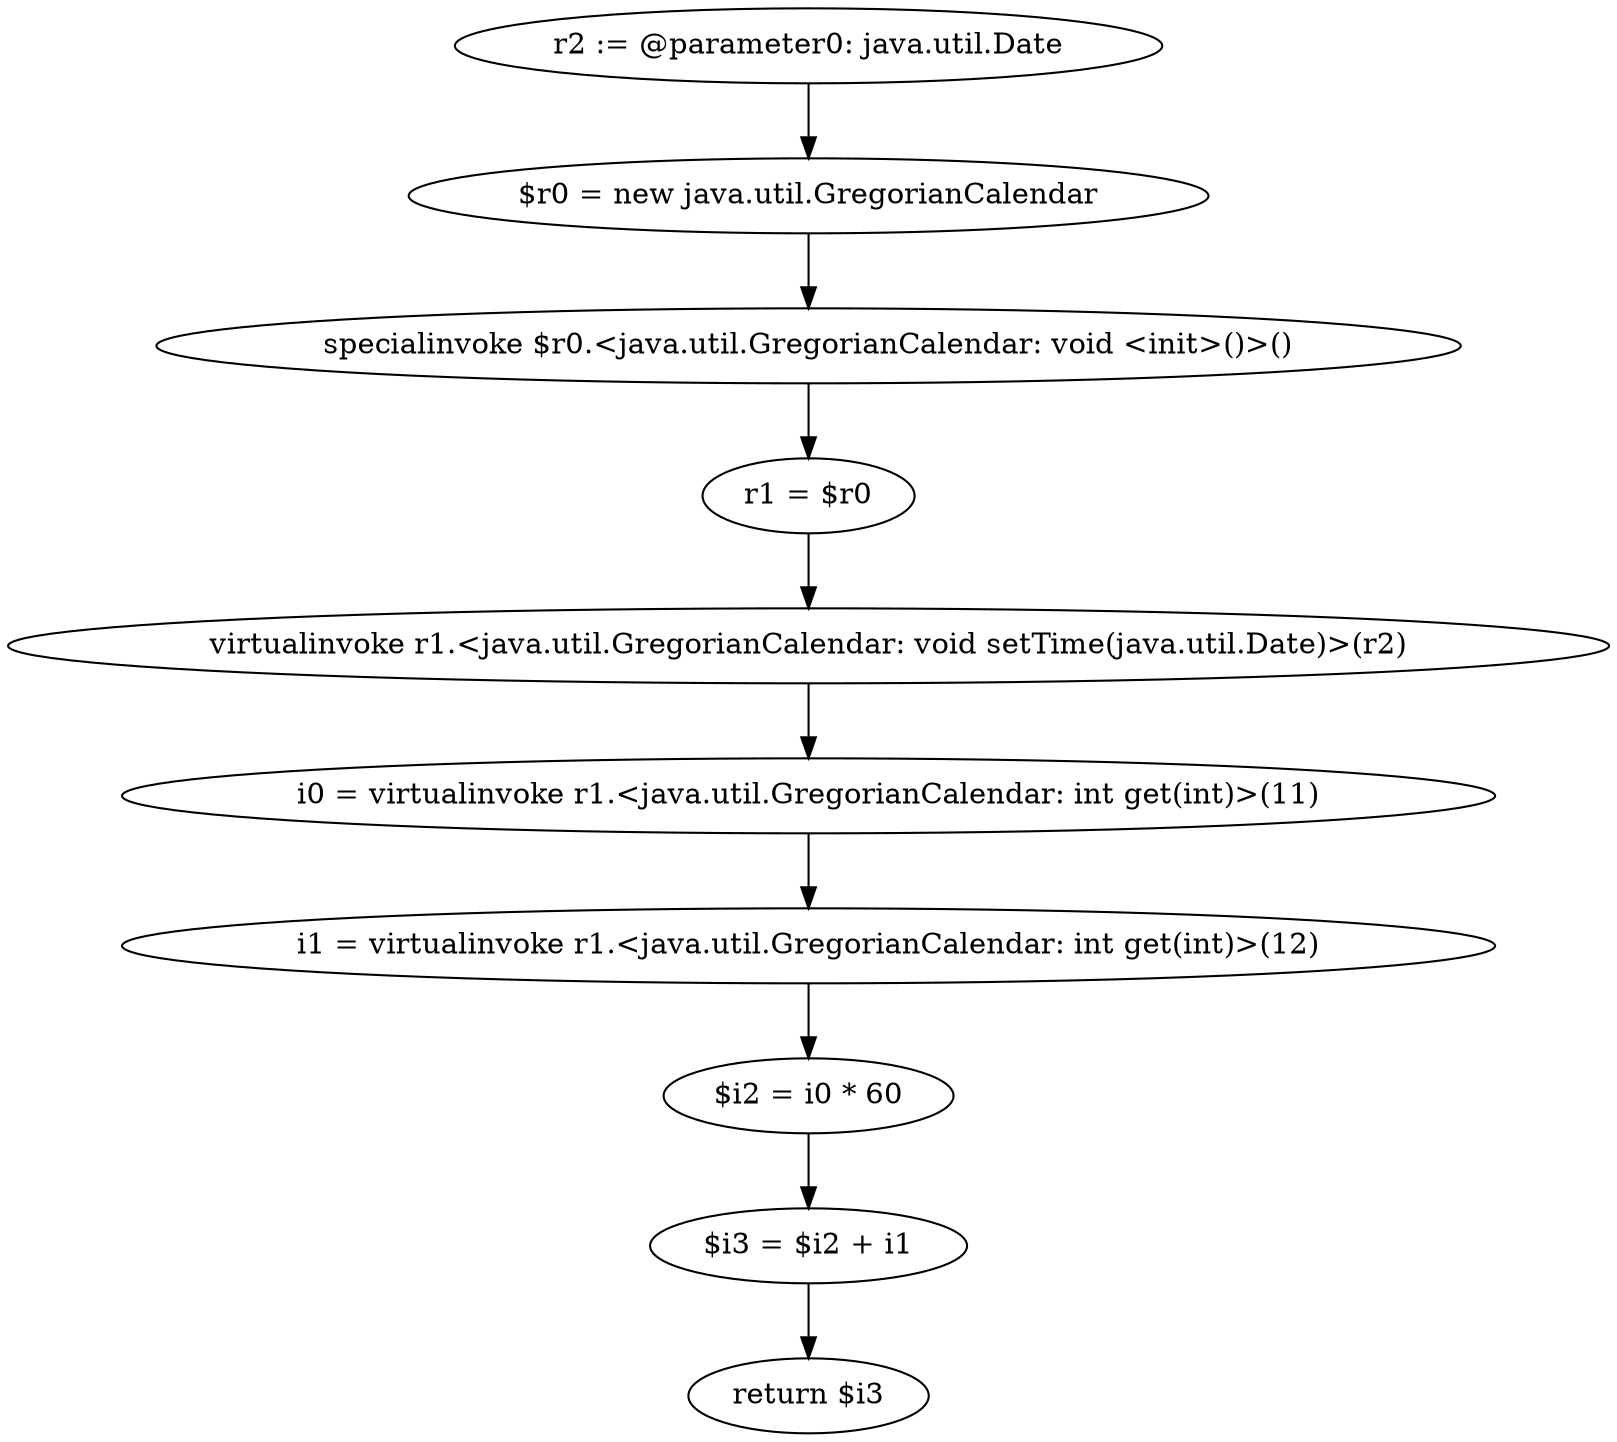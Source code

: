 digraph "unitGraph" {
    "r2 := @parameter0: java.util.Date"
    "$r0 = new java.util.GregorianCalendar"
    "specialinvoke $r0.<java.util.GregorianCalendar: void <init>()>()"
    "r1 = $r0"
    "virtualinvoke r1.<java.util.GregorianCalendar: void setTime(java.util.Date)>(r2)"
    "i0 = virtualinvoke r1.<java.util.GregorianCalendar: int get(int)>(11)"
    "i1 = virtualinvoke r1.<java.util.GregorianCalendar: int get(int)>(12)"
    "$i2 = i0 * 60"
    "$i3 = $i2 + i1"
    "return $i3"
    "r2 := @parameter0: java.util.Date"->"$r0 = new java.util.GregorianCalendar";
    "$r0 = new java.util.GregorianCalendar"->"specialinvoke $r0.<java.util.GregorianCalendar: void <init>()>()";
    "specialinvoke $r0.<java.util.GregorianCalendar: void <init>()>()"->"r1 = $r0";
    "r1 = $r0"->"virtualinvoke r1.<java.util.GregorianCalendar: void setTime(java.util.Date)>(r2)";
    "virtualinvoke r1.<java.util.GregorianCalendar: void setTime(java.util.Date)>(r2)"->"i0 = virtualinvoke r1.<java.util.GregorianCalendar: int get(int)>(11)";
    "i0 = virtualinvoke r1.<java.util.GregorianCalendar: int get(int)>(11)"->"i1 = virtualinvoke r1.<java.util.GregorianCalendar: int get(int)>(12)";
    "i1 = virtualinvoke r1.<java.util.GregorianCalendar: int get(int)>(12)"->"$i2 = i0 * 60";
    "$i2 = i0 * 60"->"$i3 = $i2 + i1";
    "$i3 = $i2 + i1"->"return $i3";
}
